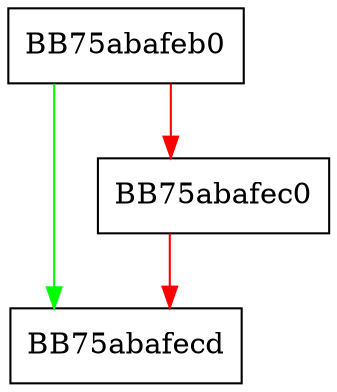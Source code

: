 digraph ProcessAttributes_cleanup_module {
  node [shape="box"];
  graph [splines=ortho];
  BB75abafeb0 -> BB75abafecd [color="green"];
  BB75abafeb0 -> BB75abafec0 [color="red"];
  BB75abafec0 -> BB75abafecd [color="red"];
}